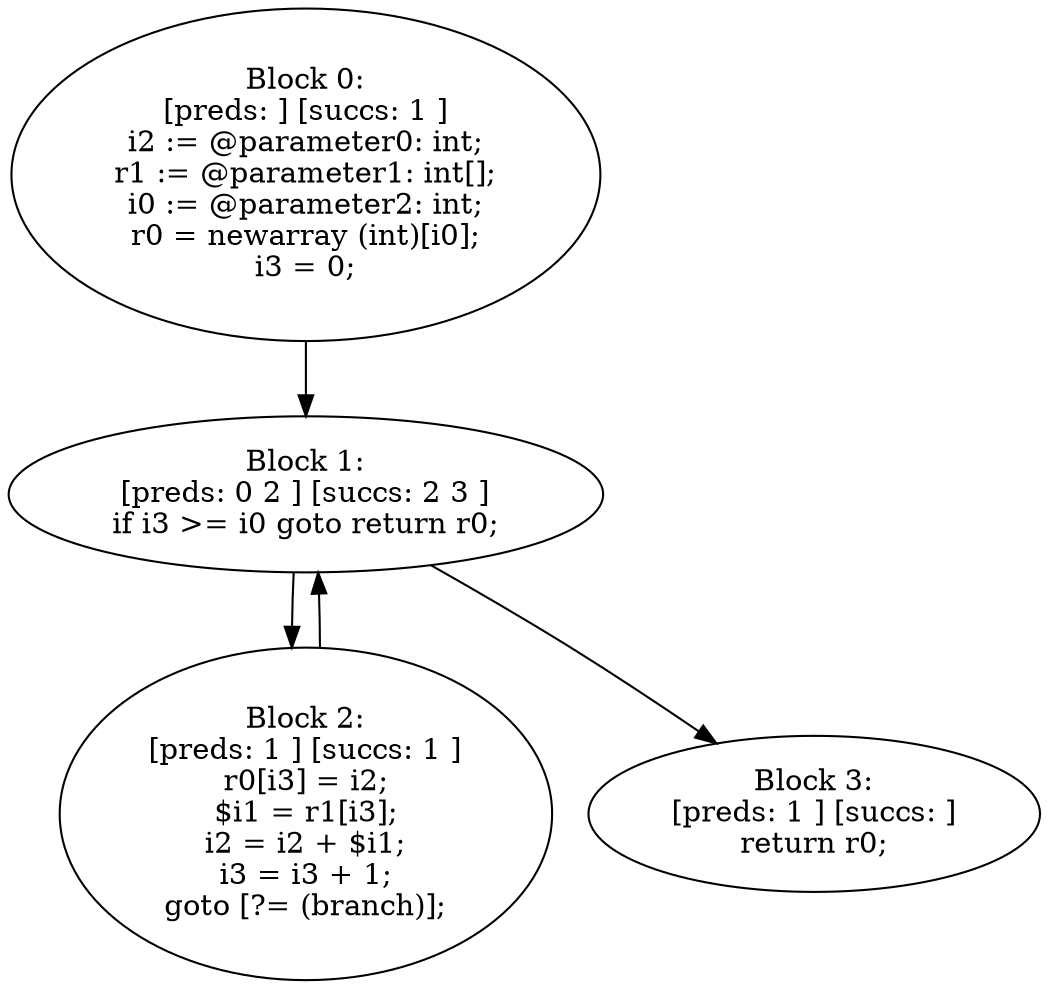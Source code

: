 digraph "unitGraph" {
    "Block 0:
[preds: ] [succs: 1 ]
i2 := @parameter0: int;
r1 := @parameter1: int[];
i0 := @parameter2: int;
r0 = newarray (int)[i0];
i3 = 0;
"
    "Block 1:
[preds: 0 2 ] [succs: 2 3 ]
if i3 >= i0 goto return r0;
"
    "Block 2:
[preds: 1 ] [succs: 1 ]
r0[i3] = i2;
$i1 = r1[i3];
i2 = i2 + $i1;
i3 = i3 + 1;
goto [?= (branch)];
"
    "Block 3:
[preds: 1 ] [succs: ]
return r0;
"
    "Block 0:
[preds: ] [succs: 1 ]
i2 := @parameter0: int;
r1 := @parameter1: int[];
i0 := @parameter2: int;
r0 = newarray (int)[i0];
i3 = 0;
"->"Block 1:
[preds: 0 2 ] [succs: 2 3 ]
if i3 >= i0 goto return r0;
";
    "Block 1:
[preds: 0 2 ] [succs: 2 3 ]
if i3 >= i0 goto return r0;
"->"Block 2:
[preds: 1 ] [succs: 1 ]
r0[i3] = i2;
$i1 = r1[i3];
i2 = i2 + $i1;
i3 = i3 + 1;
goto [?= (branch)];
";
    "Block 1:
[preds: 0 2 ] [succs: 2 3 ]
if i3 >= i0 goto return r0;
"->"Block 3:
[preds: 1 ] [succs: ]
return r0;
";
    "Block 2:
[preds: 1 ] [succs: 1 ]
r0[i3] = i2;
$i1 = r1[i3];
i2 = i2 + $i1;
i3 = i3 + 1;
goto [?= (branch)];
"->"Block 1:
[preds: 0 2 ] [succs: 2 3 ]
if i3 >= i0 goto return r0;
";
}
